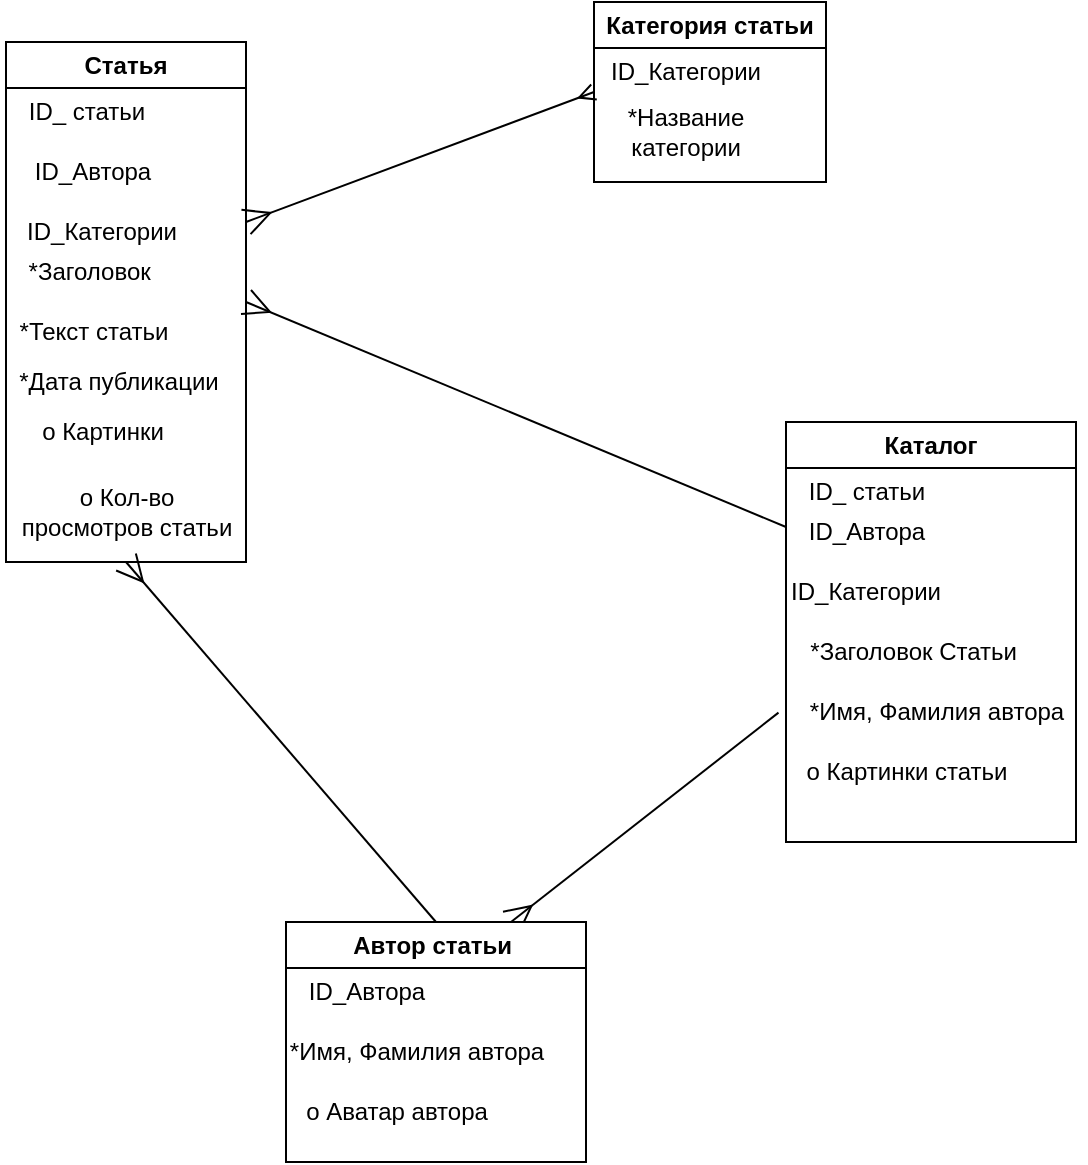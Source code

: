 <mxfile version="21.3.7" type="device">
  <diagram name="Страница 1" id="Gvc6gRv1gRSU6pR6WVLG">
    <mxGraphModel dx="673" dy="405" grid="1" gridSize="10" guides="1" tooltips="1" connect="1" arrows="1" fold="1" page="1" pageScale="1" pageWidth="827" pageHeight="1169" math="0" shadow="0">
      <root>
        <mxCell id="0" />
        <mxCell id="1" parent="0" />
        <mxCell id="YPQxcm5MDezFjK77YdLG-2" value="Статья" style="swimlane;whiteSpace=wrap;html=1;" vertex="1" parent="1">
          <mxGeometry x="120" y="50" width="120" height="260" as="geometry" />
        </mxCell>
        <mxCell id="YPQxcm5MDezFjK77YdLG-4" value="*Заголовок&amp;nbsp;" style="text;html=1;align=center;verticalAlign=middle;resizable=0;points=[];autosize=1;strokeColor=none;fillColor=none;" vertex="1" parent="YPQxcm5MDezFjK77YdLG-2">
          <mxGeometry x="-2.5" y="100" width="90" height="30" as="geometry" />
        </mxCell>
        <mxCell id="YPQxcm5MDezFjK77YdLG-3" value="ID_ статьи" style="text;html=1;align=center;verticalAlign=middle;resizable=0;points=[];autosize=1;strokeColor=none;fillColor=none;" vertex="1" parent="YPQxcm5MDezFjK77YdLG-2">
          <mxGeometry x="-0.5" y="20" width="80" height="30" as="geometry" />
        </mxCell>
        <mxCell id="YPQxcm5MDezFjK77YdLG-5" value="*Текст статьи" style="text;html=1;strokeColor=none;fillColor=none;align=center;verticalAlign=middle;whiteSpace=wrap;rounded=0;" vertex="1" parent="YPQxcm5MDezFjK77YdLG-2">
          <mxGeometry y="130" width="87.5" height="30" as="geometry" />
        </mxCell>
        <mxCell id="YPQxcm5MDezFjK77YdLG-24" value="*Дата публикации" style="text;html=1;strokeColor=none;fillColor=none;align=center;verticalAlign=middle;whiteSpace=wrap;rounded=0;" vertex="1" parent="YPQxcm5MDezFjK77YdLG-2">
          <mxGeometry x="-0.5" y="160" width="112.5" height="20" as="geometry" />
        </mxCell>
        <mxCell id="YPQxcm5MDezFjK77YdLG-33" value="ID_Автора" style="text;html=1;align=center;verticalAlign=middle;resizable=0;points=[];autosize=1;strokeColor=none;fillColor=none;" vertex="1" parent="YPQxcm5MDezFjK77YdLG-2">
          <mxGeometry x="2.5" y="50" width="80" height="30" as="geometry" />
        </mxCell>
        <mxCell id="YPQxcm5MDezFjK77YdLG-22" value="o Картинки" style="text;html=1;strokeColor=none;fillColor=none;align=center;verticalAlign=middle;whiteSpace=wrap;rounded=0;" vertex="1" parent="YPQxcm5MDezFjK77YdLG-2">
          <mxGeometry x="5.5" y="180" width="85" height="30" as="geometry" />
        </mxCell>
        <mxCell id="YPQxcm5MDezFjK77YdLG-41" value="о Кол-во просмотров статьи" style="text;html=1;strokeColor=none;fillColor=none;align=center;verticalAlign=middle;whiteSpace=wrap;rounded=0;" vertex="1" parent="YPQxcm5MDezFjK77YdLG-2">
          <mxGeometry x="2.5" y="220" width="114.5" height="30" as="geometry" />
        </mxCell>
        <mxCell id="YPQxcm5MDezFjK77YdLG-51" value="ID_Категории" style="text;html=1;strokeColor=none;fillColor=none;align=center;verticalAlign=middle;whiteSpace=wrap;rounded=0;" vertex="1" parent="YPQxcm5MDezFjK77YdLG-2">
          <mxGeometry x="18" y="80" width="60" height="30" as="geometry" />
        </mxCell>
        <mxCell id="YPQxcm5MDezFjK77YdLG-16" style="rounded=0;orthogonalLoop=1;jettySize=auto;html=1;exitX=0;exitY=0.25;exitDx=0;exitDy=0;entryX=1;entryY=0.5;entryDx=0;entryDy=0;endArrow=ERmany;endFill=0;endSize=11;" edge="1" parent="1" source="YPQxcm5MDezFjK77YdLG-11" target="YPQxcm5MDezFjK77YdLG-2">
          <mxGeometry relative="1" as="geometry" />
        </mxCell>
        <mxCell id="YPQxcm5MDezFjK77YdLG-39" style="rounded=0;orthogonalLoop=1;jettySize=auto;html=1;exitX=-0.025;exitY=0.511;exitDx=0;exitDy=0;entryX=0.75;entryY=0;entryDx=0;entryDy=0;endArrow=ERmany;endFill=0;endSize=11;exitPerimeter=0;" edge="1" parent="1" source="YPQxcm5MDezFjK77YdLG-40" target="YPQxcm5MDezFjK77YdLG-26">
          <mxGeometry relative="1" as="geometry" />
        </mxCell>
        <mxCell id="YPQxcm5MDezFjK77YdLG-11" value="Каталог" style="swimlane;whiteSpace=wrap;html=1;" vertex="1" parent="1">
          <mxGeometry x="510" y="240" width="145" height="210" as="geometry" />
        </mxCell>
        <mxCell id="YPQxcm5MDezFjK77YdLG-13" value="ID_ статьи" style="text;html=1;align=center;verticalAlign=middle;resizable=0;points=[];autosize=1;strokeColor=none;fillColor=none;" vertex="1" parent="YPQxcm5MDezFjK77YdLG-11">
          <mxGeometry y="20" width="80" height="30" as="geometry" />
        </mxCell>
        <mxCell id="YPQxcm5MDezFjK77YdLG-23" value="o Картинки статьи" style="text;html=1;align=center;verticalAlign=middle;resizable=0;points=[];autosize=1;strokeColor=none;fillColor=none;" vertex="1" parent="YPQxcm5MDezFjK77YdLG-11">
          <mxGeometry y="160" width="120" height="30" as="geometry" />
        </mxCell>
        <mxCell id="YPQxcm5MDezFjK77YdLG-36" value="ID_Автора" style="text;html=1;align=center;verticalAlign=middle;resizable=0;points=[];autosize=1;strokeColor=none;fillColor=none;" vertex="1" parent="YPQxcm5MDezFjK77YdLG-11">
          <mxGeometry y="40" width="80" height="30" as="geometry" />
        </mxCell>
        <mxCell id="YPQxcm5MDezFjK77YdLG-40" value="*Имя, Фамилия автора" style="text;html=1;align=center;verticalAlign=middle;resizable=0;points=[];autosize=1;strokeColor=none;fillColor=none;" vertex="1" parent="YPQxcm5MDezFjK77YdLG-11">
          <mxGeometry y="130" width="150" height="30" as="geometry" />
        </mxCell>
        <mxCell id="YPQxcm5MDezFjK77YdLG-12" value="*Заголовок Статьи&amp;nbsp;" style="text;html=1;align=center;verticalAlign=middle;resizable=0;points=[];autosize=1;strokeColor=none;fillColor=none;" vertex="1" parent="YPQxcm5MDezFjK77YdLG-11">
          <mxGeometry y="100" width="130" height="30" as="geometry" />
        </mxCell>
        <mxCell id="YPQxcm5MDezFjK77YdLG-54" value="ID_Категории" style="text;html=1;strokeColor=none;fillColor=none;align=center;verticalAlign=middle;whiteSpace=wrap;rounded=0;" vertex="1" parent="YPQxcm5MDezFjK77YdLG-11">
          <mxGeometry x="10" y="70" width="60" height="30" as="geometry" />
        </mxCell>
        <mxCell id="YPQxcm5MDezFjK77YdLG-28" style="rounded=0;orthogonalLoop=1;jettySize=auto;html=1;exitX=0.5;exitY=0;exitDx=0;exitDy=0;entryX=0.5;entryY=1;entryDx=0;entryDy=0;endArrow=ERmany;endFill=0;endSize=11;" edge="1" parent="1" source="YPQxcm5MDezFjK77YdLG-26" target="YPQxcm5MDezFjK77YdLG-2">
          <mxGeometry relative="1" as="geometry" />
        </mxCell>
        <mxCell id="YPQxcm5MDezFjK77YdLG-26" value="Автор статьи&amp;nbsp;" style="swimlane;whiteSpace=wrap;html=1;" vertex="1" parent="1">
          <mxGeometry x="260" y="490" width="150" height="120" as="geometry" />
        </mxCell>
        <mxCell id="YPQxcm5MDezFjK77YdLG-32" value="ID_Автора" style="text;html=1;align=center;verticalAlign=middle;resizable=0;points=[];autosize=1;strokeColor=none;fillColor=none;" vertex="1" parent="YPQxcm5MDezFjK77YdLG-26">
          <mxGeometry y="20" width="80" height="30" as="geometry" />
        </mxCell>
        <mxCell id="YPQxcm5MDezFjK77YdLG-35" value="*Имя, Фамилия автора" style="text;html=1;align=center;verticalAlign=middle;resizable=0;points=[];autosize=1;strokeColor=none;fillColor=none;" vertex="1" parent="YPQxcm5MDezFjK77YdLG-26">
          <mxGeometry x="-10" y="50" width="150" height="30" as="geometry" />
        </mxCell>
        <mxCell id="YPQxcm5MDezFjK77YdLG-34" value="о Аватар автора" style="text;html=1;align=center;verticalAlign=middle;resizable=0;points=[];autosize=1;strokeColor=none;fillColor=none;" vertex="1" parent="YPQxcm5MDezFjK77YdLG-26">
          <mxGeometry y="80" width="110" height="30" as="geometry" />
        </mxCell>
        <mxCell id="YPQxcm5MDezFjK77YdLG-48" style="rounded=0;orthogonalLoop=1;jettySize=auto;html=1;exitX=0;exitY=0.5;exitDx=0;exitDy=0;endArrow=ERmany;endFill=0;endSize=11;startArrow=ERmany;startFill=0;targetPerimeterSpacing=11;sourcePerimeterSpacing=6;" edge="1" parent="1" source="YPQxcm5MDezFjK77YdLG-43">
          <mxGeometry relative="1" as="geometry">
            <mxPoint x="240" y="140.0" as="targetPoint" />
          </mxGeometry>
        </mxCell>
        <mxCell id="YPQxcm5MDezFjK77YdLG-43" value="Категория статьи" style="swimlane;whiteSpace=wrap;html=1;" vertex="1" parent="1">
          <mxGeometry x="414" y="30" width="116" height="90" as="geometry" />
        </mxCell>
        <mxCell id="YPQxcm5MDezFjK77YdLG-47" value="ID_Категории" style="text;html=1;strokeColor=none;fillColor=none;align=center;verticalAlign=middle;whiteSpace=wrap;rounded=0;" vertex="1" parent="YPQxcm5MDezFjK77YdLG-43">
          <mxGeometry x="16" y="20" width="60" height="30" as="geometry" />
        </mxCell>
        <mxCell id="YPQxcm5MDezFjK77YdLG-52" value="*Название категории" style="text;html=1;strokeColor=none;fillColor=none;align=center;verticalAlign=middle;whiteSpace=wrap;rounded=0;" vertex="1" parent="YPQxcm5MDezFjK77YdLG-43">
          <mxGeometry x="16" y="50" width="60" height="30" as="geometry" />
        </mxCell>
      </root>
    </mxGraphModel>
  </diagram>
</mxfile>
